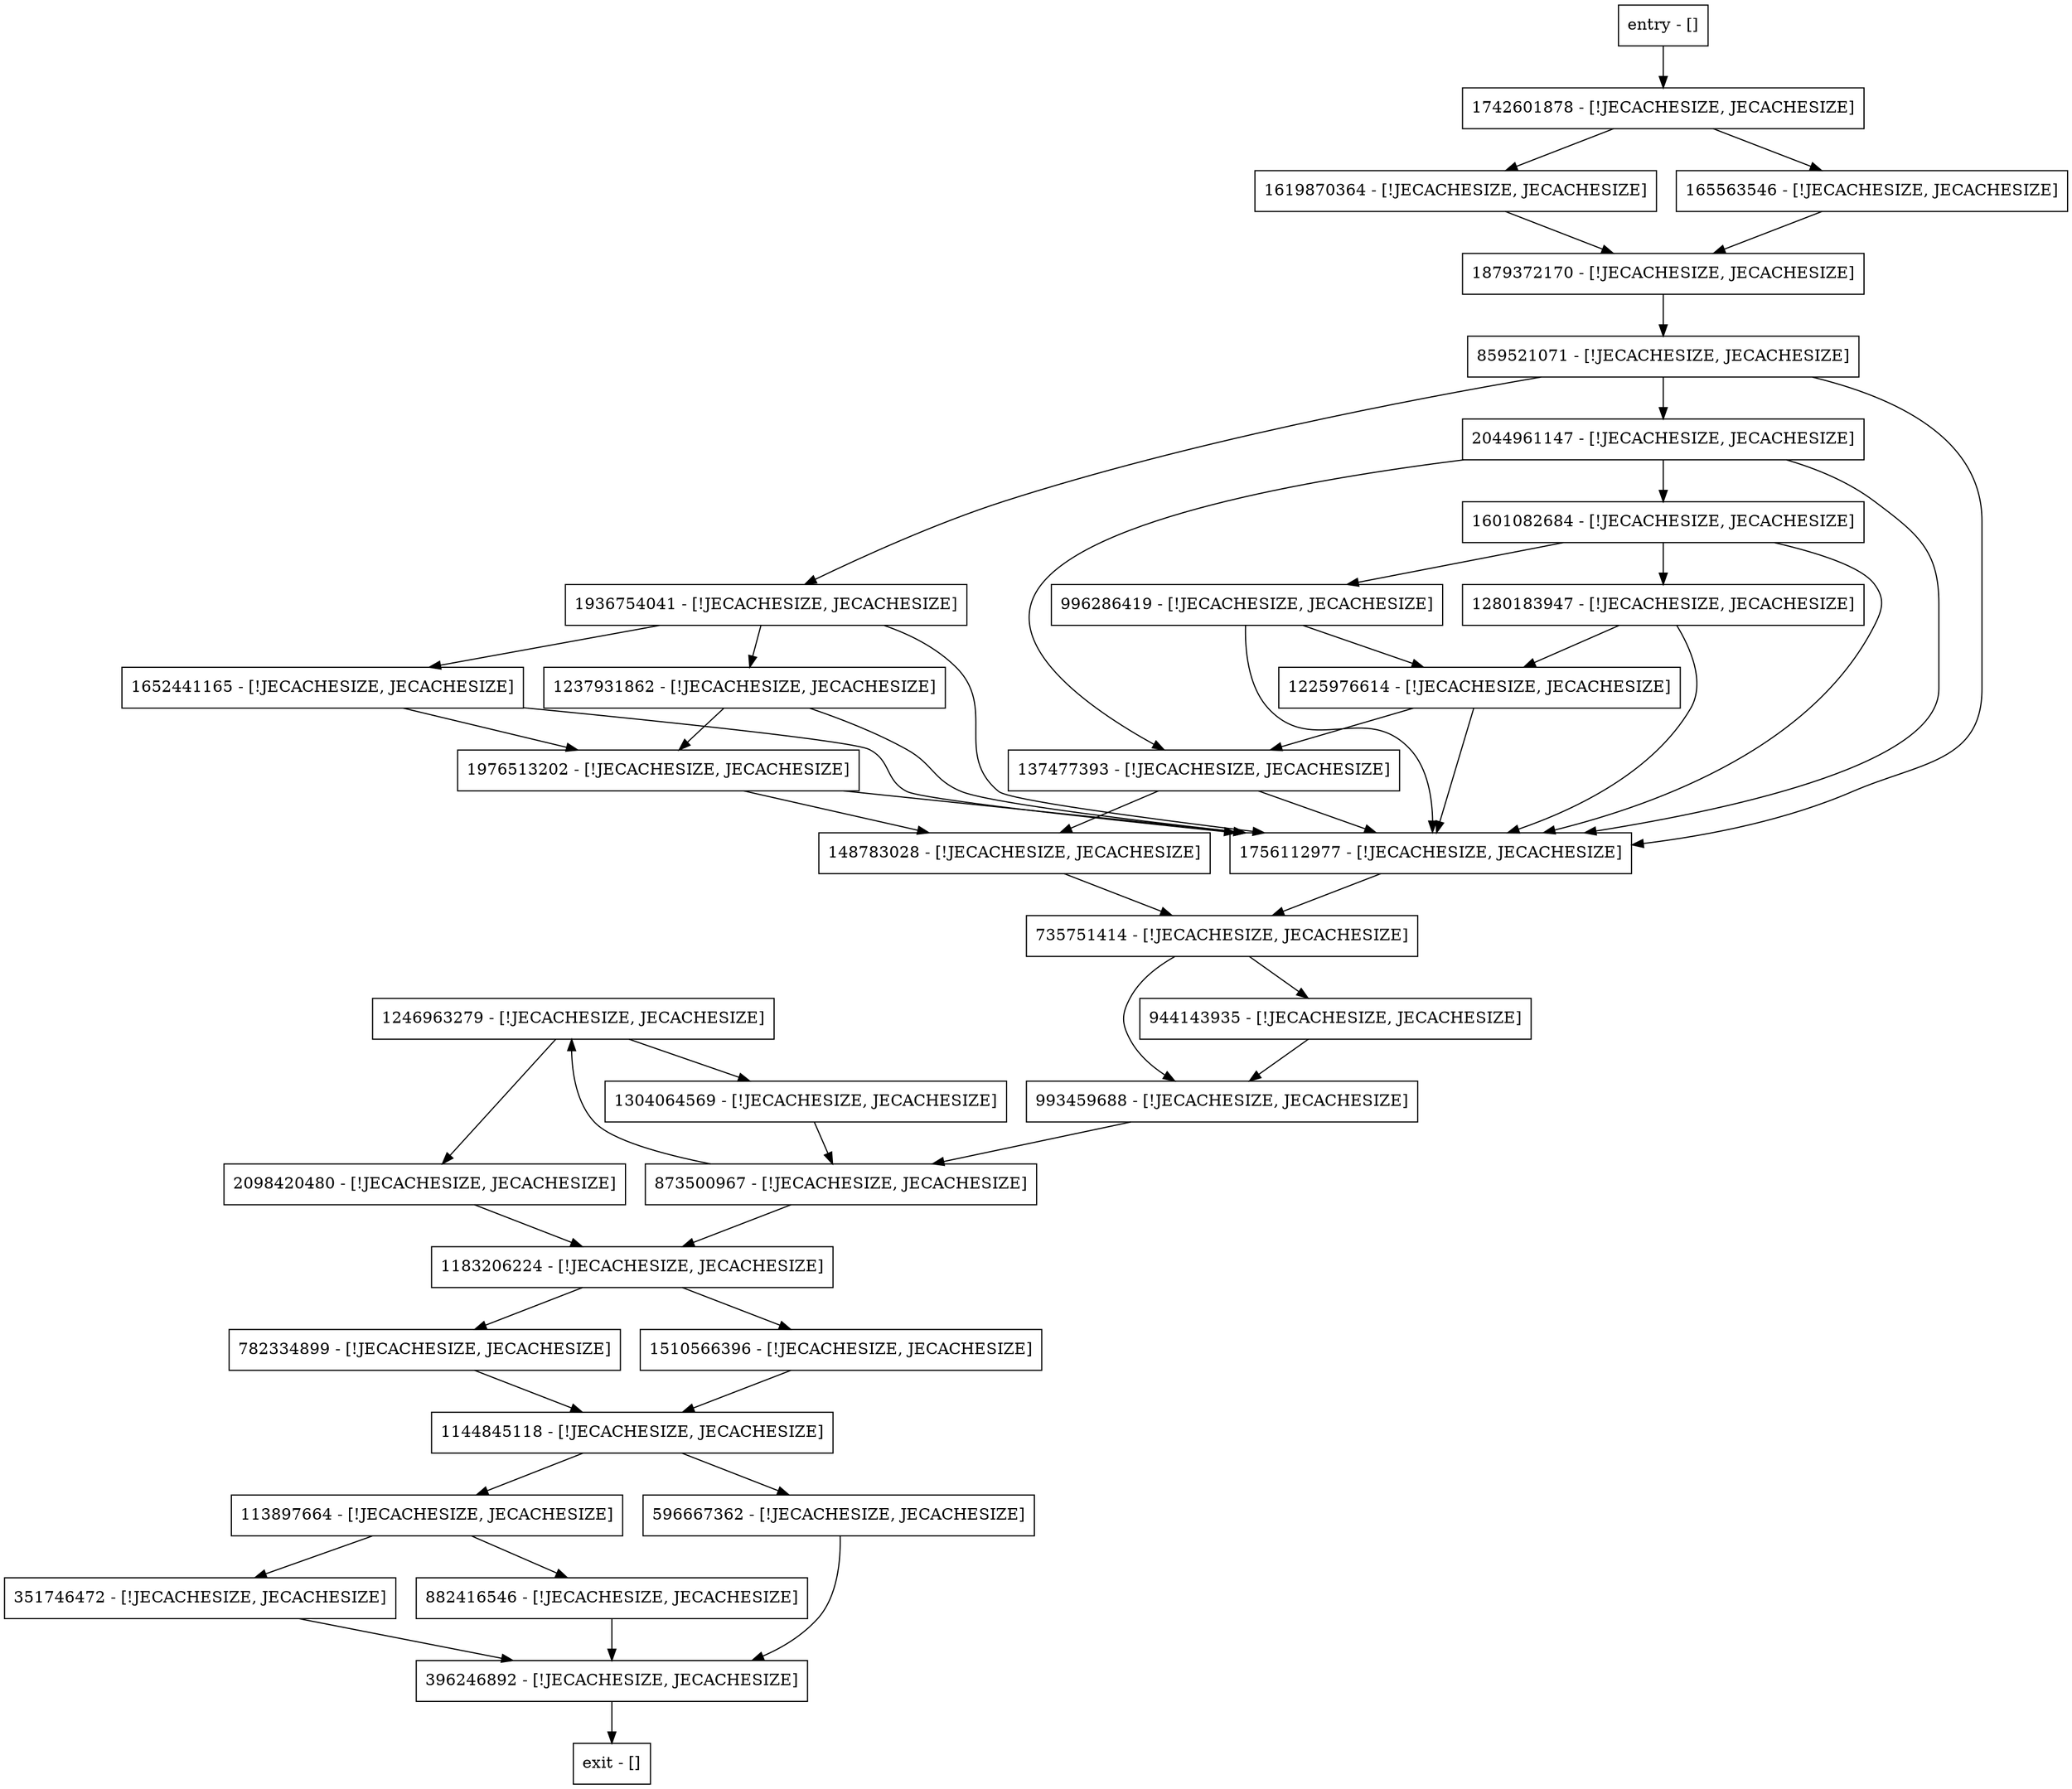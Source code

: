 digraph <clinit> {
node [shape=record];
1183206224 [label="1183206224 - [!JECACHESIZE, JECACHESIZE]"];
148783028 [label="148783028 - [!JECACHESIZE, JECACHESIZE]"];
137477393 [label="137477393 - [!JECACHESIZE, JECACHESIZE]"];
882416546 [label="882416546 - [!JECACHESIZE, JECACHESIZE]"];
1619870364 [label="1619870364 - [!JECACHESIZE, JECACHESIZE]"];
1280183947 [label="1280183947 - [!JECACHESIZE, JECACHESIZE]"];
993459688 [label="993459688 - [!JECACHESIZE, JECACHESIZE]"];
1246963279 [label="1246963279 - [!JECACHESIZE, JECACHESIZE]"];
859521071 [label="859521071 - [!JECACHESIZE, JECACHESIZE]"];
1225976614 [label="1225976614 - [!JECACHESIZE, JECACHESIZE]"];
1879372170 [label="1879372170 - [!JECACHESIZE, JECACHESIZE]"];
1756112977 [label="1756112977 - [!JECACHESIZE, JECACHESIZE]"];
1304064569 [label="1304064569 - [!JECACHESIZE, JECACHESIZE]"];
2098420480 [label="2098420480 - [!JECACHESIZE, JECACHESIZE]"];
873500967 [label="873500967 - [!JECACHESIZE, JECACHESIZE]"];
1652441165 [label="1652441165 - [!JECACHESIZE, JECACHESIZE]"];
351746472 [label="351746472 - [!JECACHESIZE, JECACHESIZE]"];
1237931862 [label="1237931862 - [!JECACHESIZE, JECACHESIZE]"];
735751414 [label="735751414 - [!JECACHESIZE, JECACHESIZE]"];
113897664 [label="113897664 - [!JECACHESIZE, JECACHESIZE]"];
782334899 [label="782334899 - [!JECACHESIZE, JECACHESIZE]"];
entry [label="entry - []"];
exit [label="exit - []"];
165563546 [label="165563546 - [!JECACHESIZE, JECACHESIZE]"];
1144845118 [label="1144845118 - [!JECACHESIZE, JECACHESIZE]"];
996286419 [label="996286419 - [!JECACHESIZE, JECACHESIZE]"];
1601082684 [label="1601082684 - [!JECACHESIZE, JECACHESIZE]"];
1976513202 [label="1976513202 - [!JECACHESIZE, JECACHESIZE]"];
396246892 [label="396246892 - [!JECACHESIZE, JECACHESIZE]"];
944143935 [label="944143935 - [!JECACHESIZE, JECACHESIZE]"];
1936754041 [label="1936754041 - [!JECACHESIZE, JECACHESIZE]"];
2044961147 [label="2044961147 - [!JECACHESIZE, JECACHESIZE]"];
596667362 [label="596667362 - [!JECACHESIZE, JECACHESIZE]"];
1742601878 [label="1742601878 - [!JECACHESIZE, JECACHESIZE]"];
1510566396 [label="1510566396 - [!JECACHESIZE, JECACHESIZE]"];
entry;
exit;
1183206224 -> 782334899;
1183206224 -> 1510566396;
148783028 -> 735751414;
137477393 -> 148783028;
137477393 -> 1756112977;
882416546 -> 396246892;
1619870364 -> 1879372170;
1280183947 -> 1225976614;
1280183947 -> 1756112977;
993459688 -> 873500967;
1246963279 -> 1304064569;
1246963279 -> 2098420480;
859521071 -> 1756112977;
859521071 -> 1936754041;
859521071 -> 2044961147;
1225976614 -> 137477393;
1225976614 -> 1756112977;
1879372170 -> 859521071;
1756112977 -> 735751414;
1304064569 -> 873500967;
2098420480 -> 1183206224;
873500967 -> 1183206224;
873500967 -> 1246963279;
1652441165 -> 1976513202;
1652441165 -> 1756112977;
351746472 -> 396246892;
1237931862 -> 1976513202;
1237931862 -> 1756112977;
735751414 -> 944143935;
735751414 -> 993459688;
113897664 -> 351746472;
113897664 -> 882416546;
782334899 -> 1144845118;
entry -> 1742601878;
165563546 -> 1879372170;
1144845118 -> 596667362;
1144845118 -> 113897664;
996286419 -> 1225976614;
996286419 -> 1756112977;
1601082684 -> 996286419;
1601082684 -> 1756112977;
1601082684 -> 1280183947;
1976513202 -> 148783028;
1976513202 -> 1756112977;
396246892 -> exit;
944143935 -> 993459688;
1936754041 -> 1652441165;
1936754041 -> 1756112977;
1936754041 -> 1237931862;
2044961147 -> 1601082684;
2044961147 -> 137477393;
2044961147 -> 1756112977;
596667362 -> 396246892;
1742601878 -> 165563546;
1742601878 -> 1619870364;
1510566396 -> 1144845118;
}

